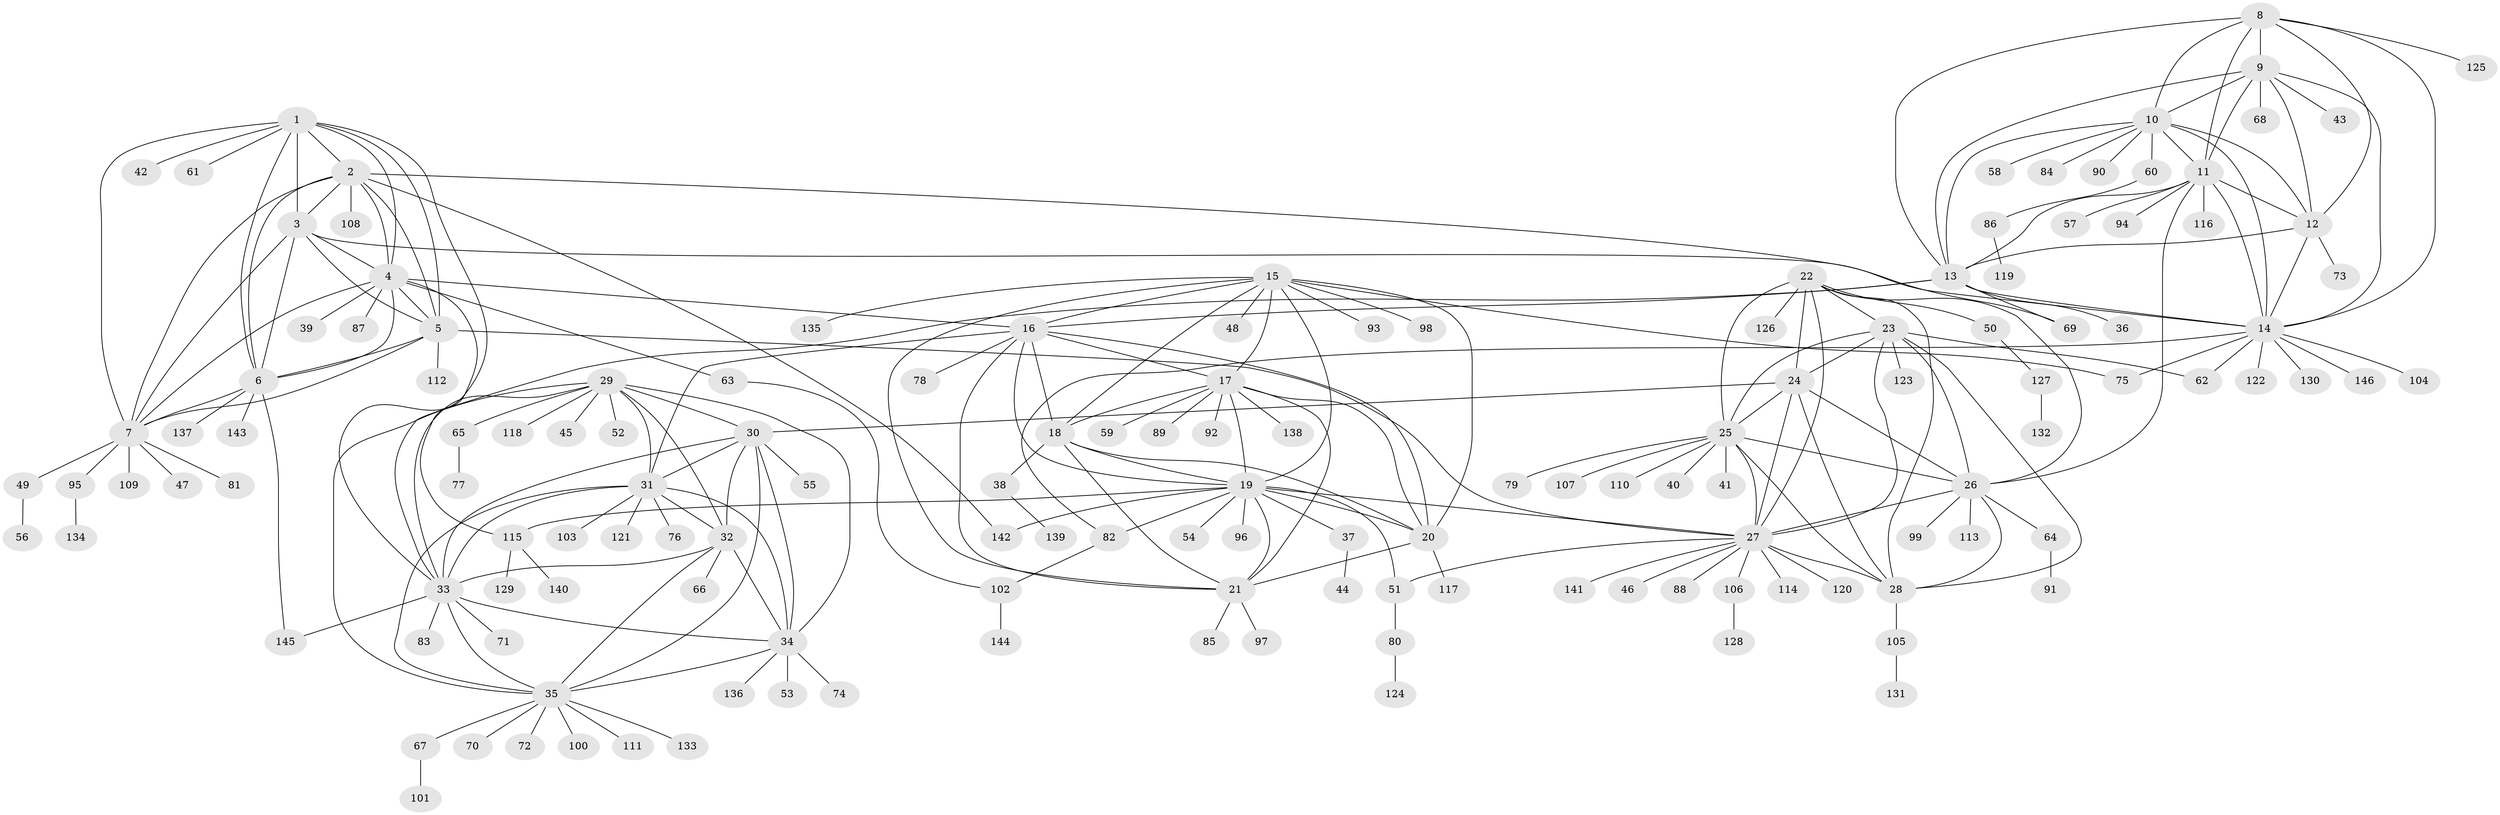 // Generated by graph-tools (version 1.1) at 2025/37/03/09/25 02:37:23]
// undirected, 146 vertices, 235 edges
graph export_dot {
graph [start="1"]
  node [color=gray90,style=filled];
  1;
  2;
  3;
  4;
  5;
  6;
  7;
  8;
  9;
  10;
  11;
  12;
  13;
  14;
  15;
  16;
  17;
  18;
  19;
  20;
  21;
  22;
  23;
  24;
  25;
  26;
  27;
  28;
  29;
  30;
  31;
  32;
  33;
  34;
  35;
  36;
  37;
  38;
  39;
  40;
  41;
  42;
  43;
  44;
  45;
  46;
  47;
  48;
  49;
  50;
  51;
  52;
  53;
  54;
  55;
  56;
  57;
  58;
  59;
  60;
  61;
  62;
  63;
  64;
  65;
  66;
  67;
  68;
  69;
  70;
  71;
  72;
  73;
  74;
  75;
  76;
  77;
  78;
  79;
  80;
  81;
  82;
  83;
  84;
  85;
  86;
  87;
  88;
  89;
  90;
  91;
  92;
  93;
  94;
  95;
  96;
  97;
  98;
  99;
  100;
  101;
  102;
  103;
  104;
  105;
  106;
  107;
  108;
  109;
  110;
  111;
  112;
  113;
  114;
  115;
  116;
  117;
  118;
  119;
  120;
  121;
  122;
  123;
  124;
  125;
  126;
  127;
  128;
  129;
  130;
  131;
  132;
  133;
  134;
  135;
  136;
  137;
  138;
  139;
  140;
  141;
  142;
  143;
  144;
  145;
  146;
  1 -- 2;
  1 -- 3;
  1 -- 4;
  1 -- 5;
  1 -- 6;
  1 -- 7;
  1 -- 33;
  1 -- 42;
  1 -- 61;
  2 -- 3;
  2 -- 4;
  2 -- 5;
  2 -- 6;
  2 -- 7;
  2 -- 69;
  2 -- 108;
  2 -- 142;
  3 -- 4;
  3 -- 5;
  3 -- 6;
  3 -- 7;
  3 -- 14;
  4 -- 5;
  4 -- 6;
  4 -- 7;
  4 -- 16;
  4 -- 39;
  4 -- 63;
  4 -- 87;
  4 -- 115;
  5 -- 6;
  5 -- 7;
  5 -- 27;
  5 -- 112;
  6 -- 7;
  6 -- 137;
  6 -- 143;
  6 -- 145;
  7 -- 47;
  7 -- 49;
  7 -- 81;
  7 -- 95;
  7 -- 109;
  8 -- 9;
  8 -- 10;
  8 -- 11;
  8 -- 12;
  8 -- 13;
  8 -- 14;
  8 -- 125;
  9 -- 10;
  9 -- 11;
  9 -- 12;
  9 -- 13;
  9 -- 14;
  9 -- 43;
  9 -- 68;
  10 -- 11;
  10 -- 12;
  10 -- 13;
  10 -- 14;
  10 -- 58;
  10 -- 60;
  10 -- 84;
  10 -- 90;
  11 -- 12;
  11 -- 13;
  11 -- 14;
  11 -- 26;
  11 -- 57;
  11 -- 94;
  11 -- 116;
  12 -- 13;
  12 -- 14;
  12 -- 73;
  13 -- 14;
  13 -- 16;
  13 -- 33;
  13 -- 36;
  13 -- 69;
  14 -- 62;
  14 -- 75;
  14 -- 82;
  14 -- 104;
  14 -- 122;
  14 -- 130;
  14 -- 146;
  15 -- 16;
  15 -- 17;
  15 -- 18;
  15 -- 19;
  15 -- 20;
  15 -- 21;
  15 -- 48;
  15 -- 75;
  15 -- 93;
  15 -- 98;
  15 -- 135;
  16 -- 17;
  16 -- 18;
  16 -- 19;
  16 -- 20;
  16 -- 21;
  16 -- 31;
  16 -- 78;
  17 -- 18;
  17 -- 19;
  17 -- 20;
  17 -- 21;
  17 -- 59;
  17 -- 89;
  17 -- 92;
  17 -- 138;
  18 -- 19;
  18 -- 20;
  18 -- 21;
  18 -- 38;
  19 -- 20;
  19 -- 21;
  19 -- 27;
  19 -- 37;
  19 -- 51;
  19 -- 54;
  19 -- 82;
  19 -- 96;
  19 -- 115;
  19 -- 142;
  20 -- 21;
  20 -- 117;
  21 -- 85;
  21 -- 97;
  22 -- 23;
  22 -- 24;
  22 -- 25;
  22 -- 26;
  22 -- 27;
  22 -- 28;
  22 -- 50;
  22 -- 126;
  23 -- 24;
  23 -- 25;
  23 -- 26;
  23 -- 27;
  23 -- 28;
  23 -- 62;
  23 -- 123;
  24 -- 25;
  24 -- 26;
  24 -- 27;
  24 -- 28;
  24 -- 30;
  25 -- 26;
  25 -- 27;
  25 -- 28;
  25 -- 40;
  25 -- 41;
  25 -- 79;
  25 -- 107;
  25 -- 110;
  26 -- 27;
  26 -- 28;
  26 -- 64;
  26 -- 99;
  26 -- 113;
  27 -- 28;
  27 -- 46;
  27 -- 51;
  27 -- 88;
  27 -- 106;
  27 -- 114;
  27 -- 120;
  27 -- 141;
  28 -- 105;
  29 -- 30;
  29 -- 31;
  29 -- 32;
  29 -- 33;
  29 -- 34;
  29 -- 35;
  29 -- 45;
  29 -- 52;
  29 -- 65;
  29 -- 118;
  30 -- 31;
  30 -- 32;
  30 -- 33;
  30 -- 34;
  30 -- 35;
  30 -- 55;
  31 -- 32;
  31 -- 33;
  31 -- 34;
  31 -- 35;
  31 -- 76;
  31 -- 103;
  31 -- 121;
  32 -- 33;
  32 -- 34;
  32 -- 35;
  32 -- 66;
  33 -- 34;
  33 -- 35;
  33 -- 71;
  33 -- 83;
  33 -- 145;
  34 -- 35;
  34 -- 53;
  34 -- 74;
  34 -- 136;
  35 -- 67;
  35 -- 70;
  35 -- 72;
  35 -- 100;
  35 -- 111;
  35 -- 133;
  37 -- 44;
  38 -- 139;
  49 -- 56;
  50 -- 127;
  51 -- 80;
  60 -- 86;
  63 -- 102;
  64 -- 91;
  65 -- 77;
  67 -- 101;
  80 -- 124;
  82 -- 102;
  86 -- 119;
  95 -- 134;
  102 -- 144;
  105 -- 131;
  106 -- 128;
  115 -- 129;
  115 -- 140;
  127 -- 132;
}
